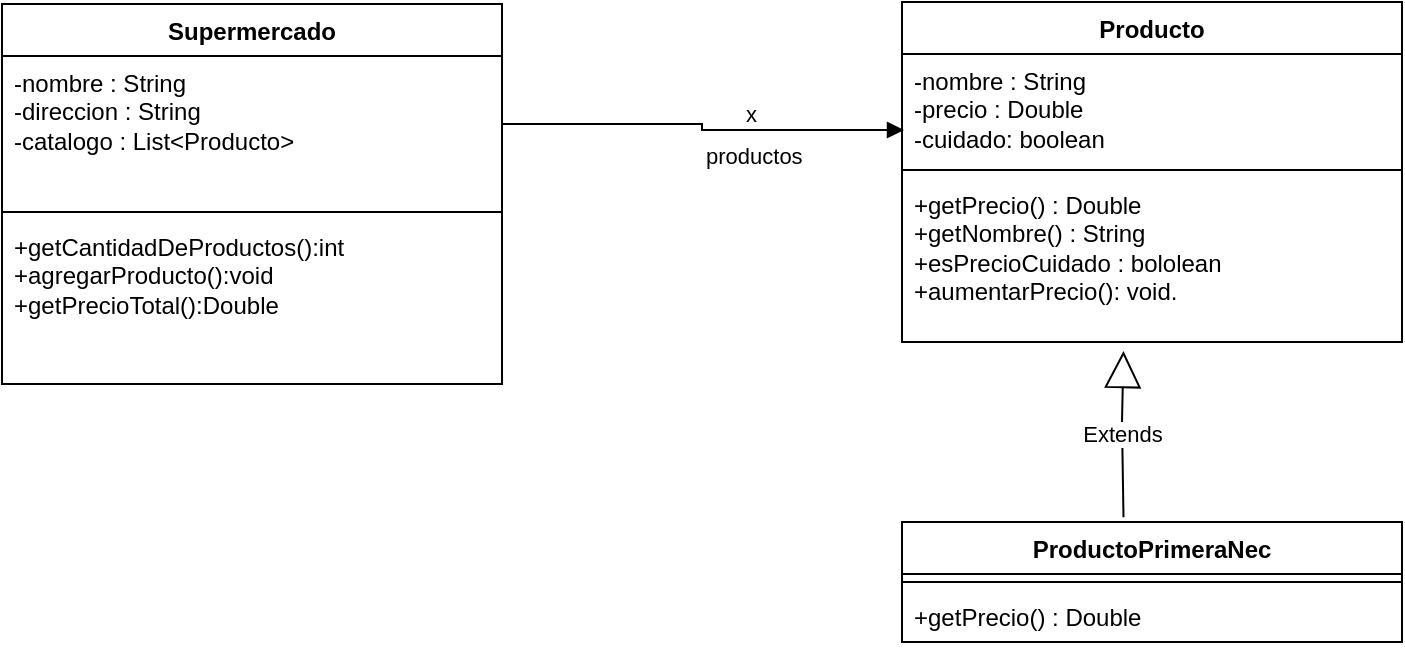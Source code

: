 <mxfile version="24.0.7" type="device">
  <diagram name="Page-1" id="tM2-Rs7h3rgewi79HRBw">
    <mxGraphModel dx="649" dy="543" grid="1" gridSize="10" guides="1" tooltips="1" connect="1" arrows="1" fold="1" page="1" pageScale="1" pageWidth="850" pageHeight="1100" math="0" shadow="0">
      <root>
        <mxCell id="0" />
        <mxCell id="1" parent="0" />
        <mxCell id="MbirxZDn3CB3OXJByzq6-1" value="Supermercado" style="swimlane;fontStyle=1;align=center;verticalAlign=top;childLayout=stackLayout;horizontal=1;startSize=26;horizontalStack=0;resizeParent=1;resizeParentMax=0;resizeLast=0;collapsible=1;marginBottom=0;whiteSpace=wrap;html=1;" vertex="1" parent="1">
          <mxGeometry x="40" y="151" width="250" height="190" as="geometry" />
        </mxCell>
        <mxCell id="MbirxZDn3CB3OXJByzq6-2" value="-nombre : String&lt;div&gt;-direccion : String&lt;/div&gt;&lt;div&gt;-catalogo : List&amp;lt;Producto&amp;gt;&lt;/div&gt;" style="text;strokeColor=none;fillColor=none;align=left;verticalAlign=top;spacingLeft=4;spacingRight=4;overflow=hidden;rotatable=0;points=[[0,0.5],[1,0.5]];portConstraint=eastwest;whiteSpace=wrap;html=1;" vertex="1" parent="MbirxZDn3CB3OXJByzq6-1">
          <mxGeometry y="26" width="250" height="74" as="geometry" />
        </mxCell>
        <mxCell id="MbirxZDn3CB3OXJByzq6-3" value="" style="line;strokeWidth=1;fillColor=none;align=left;verticalAlign=middle;spacingTop=-1;spacingLeft=3;spacingRight=3;rotatable=0;labelPosition=right;points=[];portConstraint=eastwest;strokeColor=inherit;" vertex="1" parent="MbirxZDn3CB3OXJByzq6-1">
          <mxGeometry y="100" width="250" height="8" as="geometry" />
        </mxCell>
        <mxCell id="MbirxZDn3CB3OXJByzq6-4" value="+getCantidadDeProductos():int&lt;div&gt;+agregarProducto():void&lt;/div&gt;&lt;div&gt;+getPrecioTotal():Double&lt;/div&gt;" style="text;strokeColor=none;fillColor=none;align=left;verticalAlign=top;spacingLeft=4;spacingRight=4;overflow=hidden;rotatable=0;points=[[0,0.5],[1,0.5]];portConstraint=eastwest;whiteSpace=wrap;html=1;" vertex="1" parent="MbirxZDn3CB3OXJByzq6-1">
          <mxGeometry y="108" width="250" height="82" as="geometry" />
        </mxCell>
        <mxCell id="MbirxZDn3CB3OXJByzq6-6" value="Producto" style="swimlane;fontStyle=1;align=center;verticalAlign=top;childLayout=stackLayout;horizontal=1;startSize=26;horizontalStack=0;resizeParent=1;resizeParentMax=0;resizeLast=0;collapsible=1;marginBottom=0;whiteSpace=wrap;html=1;" vertex="1" parent="1">
          <mxGeometry x="490" y="150" width="250" height="170" as="geometry" />
        </mxCell>
        <mxCell id="MbirxZDn3CB3OXJByzq6-7" value="-nombre : String&lt;div&gt;-precio : Double&lt;/div&gt;&lt;div&gt;-cuidado: boolean&lt;/div&gt;" style="text;strokeColor=none;fillColor=none;align=left;verticalAlign=top;spacingLeft=4;spacingRight=4;overflow=hidden;rotatable=0;points=[[0,0.5],[1,0.5]];portConstraint=eastwest;whiteSpace=wrap;html=1;" vertex="1" parent="MbirxZDn3CB3OXJByzq6-6">
          <mxGeometry y="26" width="250" height="54" as="geometry" />
        </mxCell>
        <mxCell id="MbirxZDn3CB3OXJByzq6-8" value="" style="line;strokeWidth=1;fillColor=none;align=left;verticalAlign=middle;spacingTop=-1;spacingLeft=3;spacingRight=3;rotatable=0;labelPosition=right;points=[];portConstraint=eastwest;strokeColor=inherit;" vertex="1" parent="MbirxZDn3CB3OXJByzq6-6">
          <mxGeometry y="80" width="250" height="8" as="geometry" />
        </mxCell>
        <mxCell id="MbirxZDn3CB3OXJByzq6-9" value="+getPrecio() : Double&lt;div&gt;+getNombre() : String&lt;/div&gt;&lt;div&gt;+esPrecioCuidado : bololean&lt;/div&gt;&lt;div&gt;+aumentarPrecio(): void.&lt;/div&gt;" style="text;strokeColor=none;fillColor=none;align=left;verticalAlign=top;spacingLeft=4;spacingRight=4;overflow=hidden;rotatable=0;points=[[0,0.5],[1,0.5]];portConstraint=eastwest;whiteSpace=wrap;html=1;" vertex="1" parent="MbirxZDn3CB3OXJByzq6-6">
          <mxGeometry y="88" width="250" height="82" as="geometry" />
        </mxCell>
        <mxCell id="MbirxZDn3CB3OXJByzq6-10" value="ProductoPrimeraNec" style="swimlane;fontStyle=1;align=center;verticalAlign=top;childLayout=stackLayout;horizontal=1;startSize=26;horizontalStack=0;resizeParent=1;resizeParentMax=0;resizeLast=0;collapsible=1;marginBottom=0;whiteSpace=wrap;html=1;" vertex="1" parent="1">
          <mxGeometry x="490" y="410" width="250" height="60" as="geometry" />
        </mxCell>
        <mxCell id="MbirxZDn3CB3OXJByzq6-12" value="" style="line;strokeWidth=1;fillColor=none;align=left;verticalAlign=middle;spacingTop=-1;spacingLeft=3;spacingRight=3;rotatable=0;labelPosition=right;points=[];portConstraint=eastwest;strokeColor=inherit;" vertex="1" parent="MbirxZDn3CB3OXJByzq6-10">
          <mxGeometry y="26" width="250" height="8" as="geometry" />
        </mxCell>
        <mxCell id="MbirxZDn3CB3OXJByzq6-13" value="+getPrecio() : Double" style="text;strokeColor=none;fillColor=none;align=left;verticalAlign=top;spacingLeft=4;spacingRight=4;overflow=hidden;rotatable=0;points=[[0,0.5],[1,0.5]];portConstraint=eastwest;whiteSpace=wrap;html=1;" vertex="1" parent="MbirxZDn3CB3OXJByzq6-10">
          <mxGeometry y="34" width="250" height="26" as="geometry" />
        </mxCell>
        <mxCell id="MbirxZDn3CB3OXJByzq6-14" value="productos" style="endArrow=block;endFill=1;html=1;edgeStyle=orthogonalEdgeStyle;align=left;verticalAlign=top;rounded=0;entryX=0.004;entryY=1.077;entryDx=0;entryDy=0;entryPerimeter=0;" edge="1" parent="1">
          <mxGeometry x="0.017" y="-1" relative="1" as="geometry">
            <mxPoint x="290" y="210" as="sourcePoint" />
            <mxPoint x="491" y="214.002" as="targetPoint" />
            <Array as="points">
              <mxPoint x="290" y="211" />
              <mxPoint x="390" y="211" />
              <mxPoint x="390" y="214" />
            </Array>
            <mxPoint y="-1" as="offset" />
          </mxGeometry>
        </mxCell>
        <mxCell id="MbirxZDn3CB3OXJByzq6-15" value="x" style="edgeLabel;resizable=0;html=1;align=left;verticalAlign=bottom;" connectable="0" vertex="1" parent="MbirxZDn3CB3OXJByzq6-14">
          <mxGeometry x="-1" relative="1" as="geometry">
            <mxPoint x="120" y="4" as="offset" />
          </mxGeometry>
        </mxCell>
        <mxCell id="MbirxZDn3CB3OXJByzq6-16" value="Extends" style="endArrow=block;endSize=16;endFill=0;html=1;rounded=0;exitX=0.443;exitY=-0.039;exitDx=0;exitDy=0;exitPerimeter=0;entryX=0.443;entryY=1.055;entryDx=0;entryDy=0;entryPerimeter=0;" edge="1" parent="1" source="MbirxZDn3CB3OXJByzq6-10" target="MbirxZDn3CB3OXJByzq6-9">
          <mxGeometry width="160" relative="1" as="geometry">
            <mxPoint x="600" y="310" as="sourcePoint" />
            <mxPoint x="760" y="310" as="targetPoint" />
            <Array as="points">
              <mxPoint x="600" y="360" />
            </Array>
          </mxGeometry>
        </mxCell>
      </root>
    </mxGraphModel>
  </diagram>
</mxfile>
